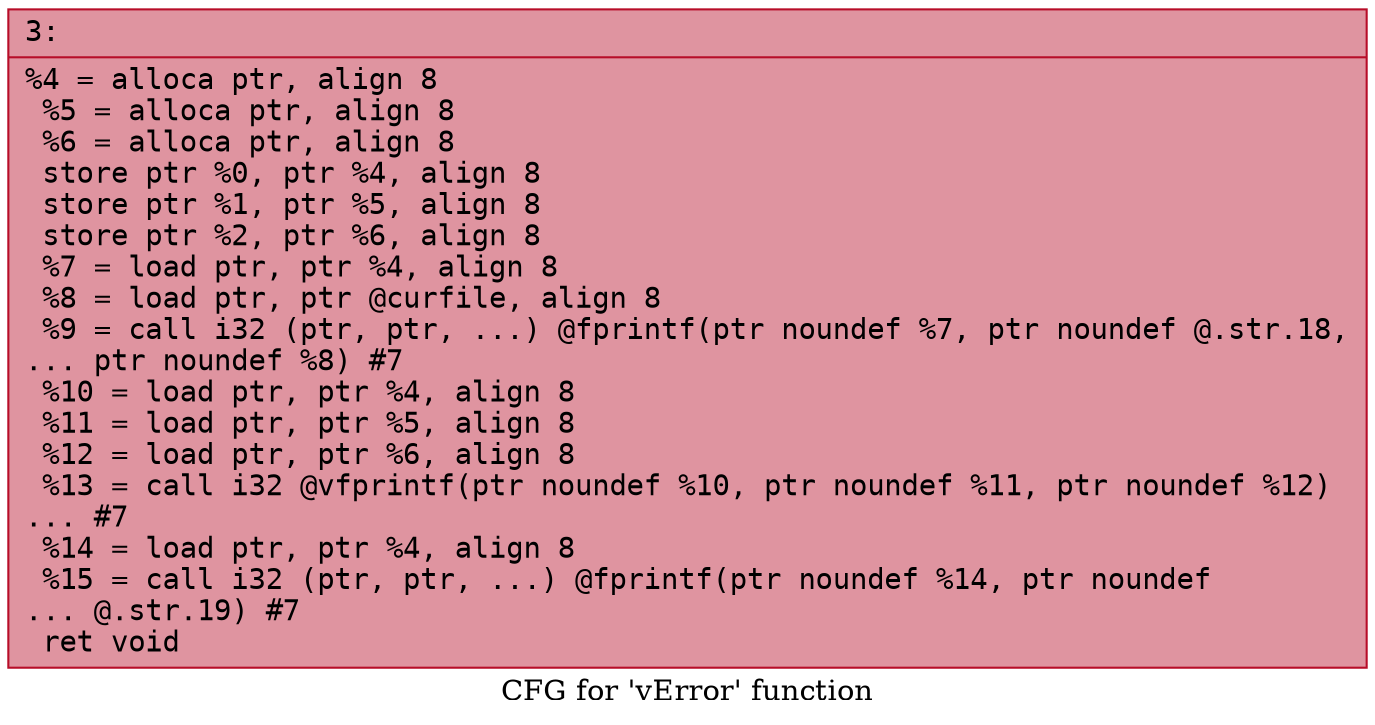 digraph "CFG for 'vError' function" {
	label="CFG for 'vError' function";

	Node0x6000001bc1e0 [shape=record,color="#b70d28ff", style=filled, fillcolor="#b70d2870" fontname="Courier",label="{3:\l|  %4 = alloca ptr, align 8\l  %5 = alloca ptr, align 8\l  %6 = alloca ptr, align 8\l  store ptr %0, ptr %4, align 8\l  store ptr %1, ptr %5, align 8\l  store ptr %2, ptr %6, align 8\l  %7 = load ptr, ptr %4, align 8\l  %8 = load ptr, ptr @curfile, align 8\l  %9 = call i32 (ptr, ptr, ...) @fprintf(ptr noundef %7, ptr noundef @.str.18,\l... ptr noundef %8) #7\l  %10 = load ptr, ptr %4, align 8\l  %11 = load ptr, ptr %5, align 8\l  %12 = load ptr, ptr %6, align 8\l  %13 = call i32 @vfprintf(ptr noundef %10, ptr noundef %11, ptr noundef %12)\l... #7\l  %14 = load ptr, ptr %4, align 8\l  %15 = call i32 (ptr, ptr, ...) @fprintf(ptr noundef %14, ptr noundef\l... @.str.19) #7\l  ret void\l}"];
}

